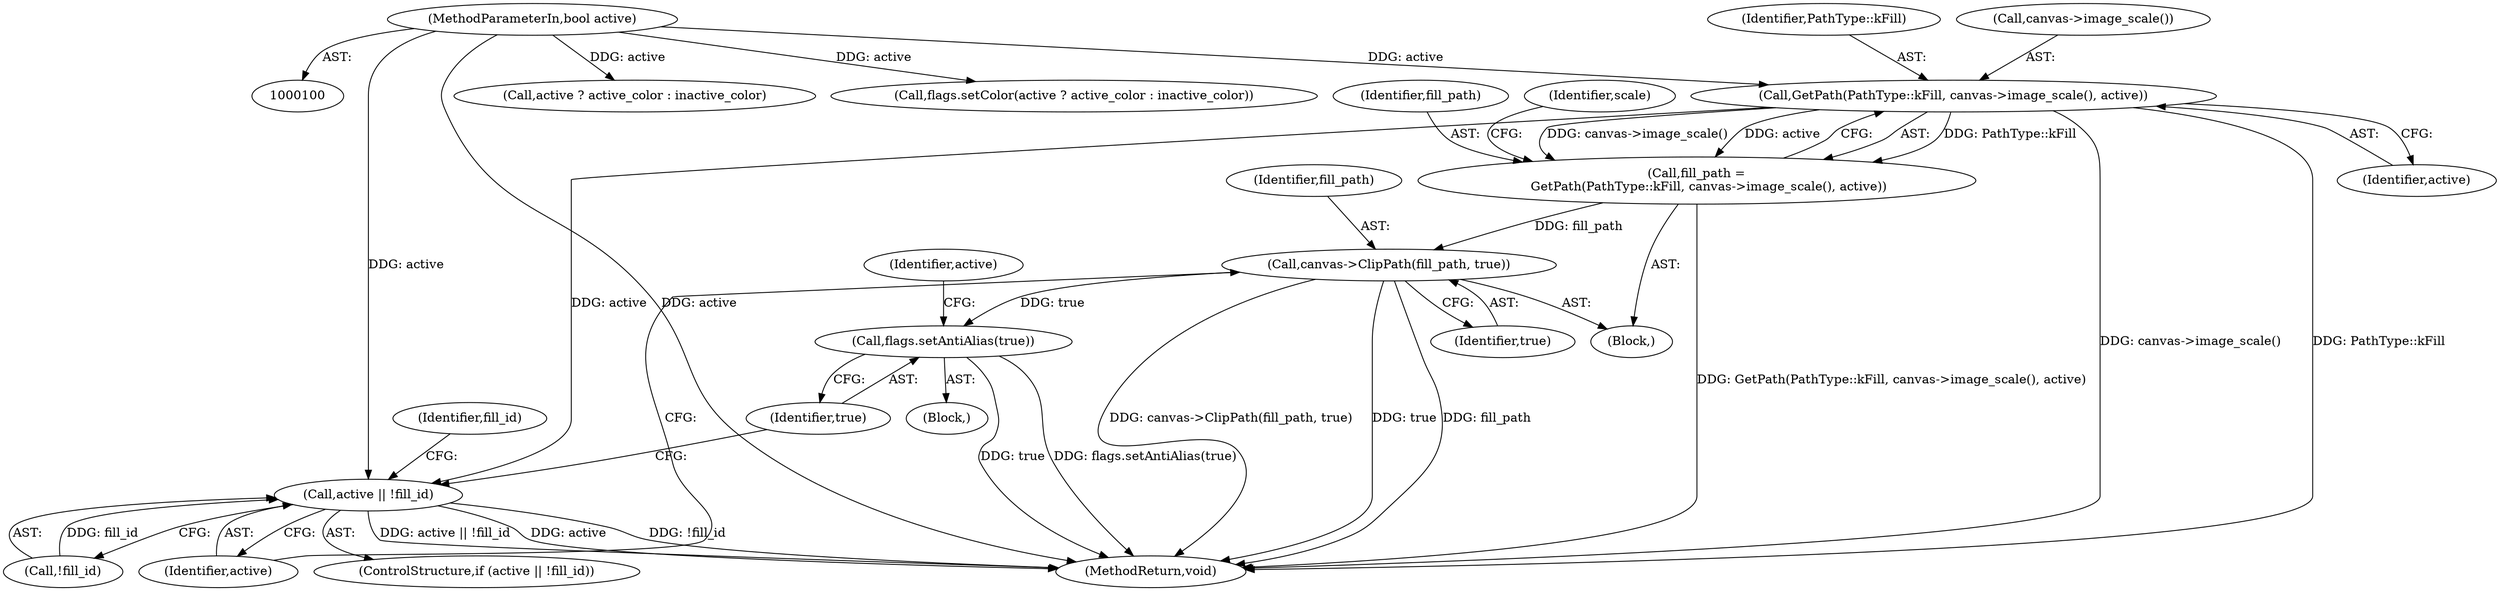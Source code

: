 digraph "1_Chrome_45d901b56f578a74b19ba0d10fa5c4c467f19303_8@del" {
"1000112" [label="(Call,GetPath(PathType::kFill, canvas->image_scale(), active))"];
"1000102" [label="(MethodParameterIn,bool active)"];
"1000110" [label="(Call,fill_path =\n      GetPath(PathType::kFill, canvas->image_scale(), active))"];
"1000121" [label="(Call,canvas->ClipPath(fill_path, true))"];
"1000131" [label="(Call,flags.setAntiAlias(true))"];
"1000125" [label="(Call,active || !fill_id)"];
"1000111" [label="(Identifier,fill_path)"];
"1000110" [label="(Call,fill_path =\n      GetPath(PathType::kFill, canvas->image_scale(), active))"];
"1000131" [label="(Call,flags.setAntiAlias(true))"];
"1000112" [label="(Call,GetPath(PathType::kFill, canvas->image_scale(), active))"];
"1000115" [label="(Identifier,active)"];
"1000121" [label="(Call,canvas->ClipPath(fill_path, true))"];
"1000129" [label="(Block,)"];
"1000132" [label="(Identifier,true)"];
"1000123" [label="(Identifier,true)"];
"1000191" [label="(MethodReturn,void)"];
"1000114" [label="(Call,canvas->image_scale())"];
"1000119" [label="(Identifier,scale)"];
"1000124" [label="(ControlStructure,if (active || !fill_id))"];
"1000144" [label="(Identifier,fill_id)"];
"1000125" [label="(Call,active || !fill_id)"];
"1000122" [label="(Identifier,fill_path)"];
"1000108" [label="(Block,)"];
"1000134" [label="(Call,active ? active_color : inactive_color)"];
"1000102" [label="(MethodParameterIn,bool active)"];
"1000133" [label="(Call,flags.setColor(active ? active_color : inactive_color))"];
"1000127" [label="(Call,!fill_id)"];
"1000135" [label="(Identifier,active)"];
"1000126" [label="(Identifier,active)"];
"1000113" [label="(Identifier,PathType::kFill)"];
"1000112" -> "1000110"  [label="AST: "];
"1000112" -> "1000115"  [label="CFG: "];
"1000113" -> "1000112"  [label="AST: "];
"1000114" -> "1000112"  [label="AST: "];
"1000115" -> "1000112"  [label="AST: "];
"1000110" -> "1000112"  [label="CFG: "];
"1000112" -> "1000191"  [label="DDG: canvas->image_scale()"];
"1000112" -> "1000191"  [label="DDG: PathType::kFill"];
"1000112" -> "1000110"  [label="DDG: PathType::kFill"];
"1000112" -> "1000110"  [label="DDG: canvas->image_scale()"];
"1000112" -> "1000110"  [label="DDG: active"];
"1000102" -> "1000112"  [label="DDG: active"];
"1000112" -> "1000125"  [label="DDG: active"];
"1000102" -> "1000100"  [label="AST: "];
"1000102" -> "1000191"  [label="DDG: active"];
"1000102" -> "1000125"  [label="DDG: active"];
"1000102" -> "1000133"  [label="DDG: active"];
"1000102" -> "1000134"  [label="DDG: active"];
"1000110" -> "1000108"  [label="AST: "];
"1000111" -> "1000110"  [label="AST: "];
"1000119" -> "1000110"  [label="CFG: "];
"1000110" -> "1000191"  [label="DDG: GetPath(PathType::kFill, canvas->image_scale(), active)"];
"1000110" -> "1000121"  [label="DDG: fill_path"];
"1000121" -> "1000108"  [label="AST: "];
"1000121" -> "1000123"  [label="CFG: "];
"1000122" -> "1000121"  [label="AST: "];
"1000123" -> "1000121"  [label="AST: "];
"1000126" -> "1000121"  [label="CFG: "];
"1000121" -> "1000191"  [label="DDG: canvas->ClipPath(fill_path, true)"];
"1000121" -> "1000191"  [label="DDG: true"];
"1000121" -> "1000191"  [label="DDG: fill_path"];
"1000121" -> "1000131"  [label="DDG: true"];
"1000131" -> "1000129"  [label="AST: "];
"1000131" -> "1000132"  [label="CFG: "];
"1000132" -> "1000131"  [label="AST: "];
"1000135" -> "1000131"  [label="CFG: "];
"1000131" -> "1000191"  [label="DDG: flags.setAntiAlias(true)"];
"1000131" -> "1000191"  [label="DDG: true"];
"1000125" -> "1000124"  [label="AST: "];
"1000125" -> "1000126"  [label="CFG: "];
"1000125" -> "1000127"  [label="CFG: "];
"1000126" -> "1000125"  [label="AST: "];
"1000127" -> "1000125"  [label="AST: "];
"1000132" -> "1000125"  [label="CFG: "];
"1000144" -> "1000125"  [label="CFG: "];
"1000125" -> "1000191"  [label="DDG: active || !fill_id"];
"1000125" -> "1000191"  [label="DDG: active"];
"1000125" -> "1000191"  [label="DDG: !fill_id"];
"1000127" -> "1000125"  [label="DDG: fill_id"];
}
